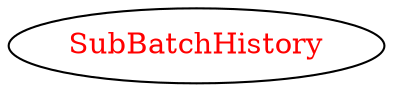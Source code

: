 digraph dependencyGraph {
 concentrate=true;
 ranksep="2.0";
 rankdir="LR"; 
 splines="ortho";
"SubBatchHistory" [fontcolor="red"];
}